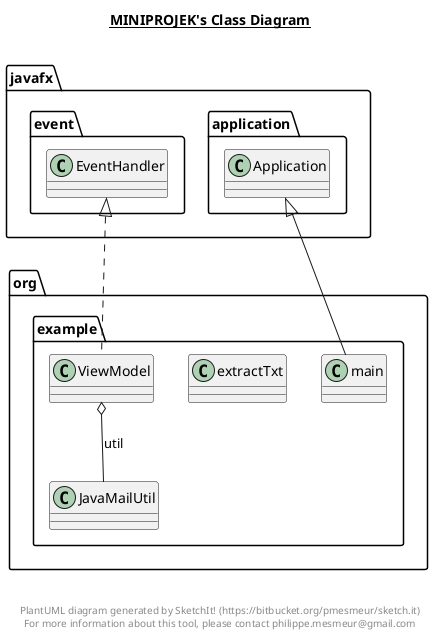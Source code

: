 @startuml

title __MINIPROJEK's Class Diagram__\n

  namespace org.example {
    class org.example.JavaMailUtil {
    }
  }
  

  namespace org.example {
    class org.example.ViewModel {
    }
  }
  

  namespace org.example {
    class org.example.extractTxt {
    }
  }
  

  namespace org.example {
    class org.example.main {
    }
  }
  

  org.example.ViewModel .up.|> javafx.event.EventHandler
  org.example.ViewModel o-- org.example.JavaMailUtil : util
  org.example.main -up-|> javafx.application.Application


right footer


PlantUML diagram generated by SketchIt! (https://bitbucket.org/pmesmeur/sketch.it)
For more information about this tool, please contact philippe.mesmeur@gmail.com
endfooter

@enduml
